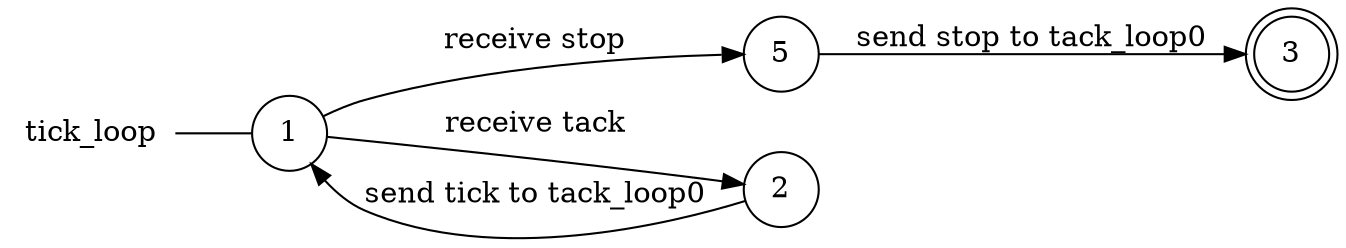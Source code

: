 digraph tick_loop {
	rankdir="LR";
	n_0 [label="tick_loop", shape="plaintext"];
	n_1 [id="5", shape=circle, label="5"];
	n_2 [id="1", shape=circle, label="1"];
	n_0 -> n_2 [arrowhead=none];
	n_3 [id="2", shape=circle, label="2"];
	n_4 [id="3", shape=doublecircle, label="3"];

	n_1 -> n_4 [id="[$e|1]", label="send stop to tack_loop0"];
	n_2 -> n_1 [id="[$e|3]", label="receive stop"];
	n_3 -> n_2 [id="[$e|6]", label="send tick to tack_loop0"];
	n_2 -> n_3 [id="[$e|0]", label="receive tack"];
}
